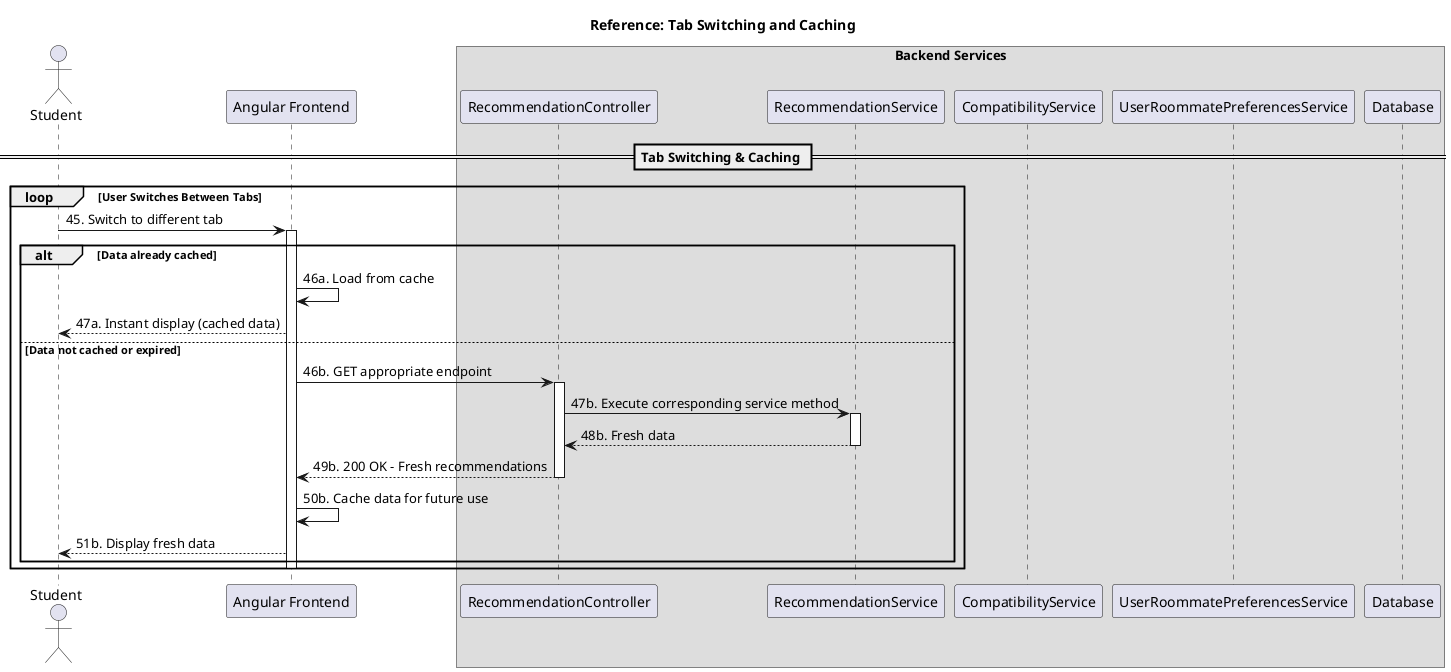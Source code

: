 @startuml
title "Reference: Tab Switching and Caching"

!define STUDENT_COLOR #E3F2FD
!define BACKEND_COLOR #E8F5E9
!define ALGO_COLOR #FFF3E0

actor "Student" as Student
participant "Angular Frontend" as Frontend

box "Backend Services"
    participant "RecommendationController" as Controller
    participant "RecommendationService" as Service
    participant "CompatibilityService" as Compatibility
    participant "UserRoommatePreferencesService" as Preferences
    participant "Database" as DB
end box

== Tab Switching & Caching ==

loop User Switches Between Tabs
    Student -> Frontend: 45. Switch to different tab
    activate Frontend
    
    alt Data already cached
        Frontend -> Frontend: 46a. Load from cache
        Frontend --> Student: 47a. Instant display (cached data)
    else Data not cached or expired
        Frontend -> Controller: 46b. GET appropriate endpoint
        activate Controller
        Controller -> Service: 47b. Execute corresponding service method
        activate Service
        Service --> Controller: 48b. Fresh data
        deactivate Service
        Controller --> Frontend: 49b. 200 OK - Fresh recommendations
        deactivate Controller
        Frontend -> Frontend: 50b. Cache data for future use
        Frontend --> Student: 51b. Display fresh data
    end
    
    deactivate Frontend
end

@enduml 